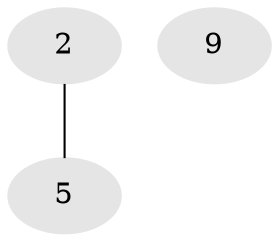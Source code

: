 // Generated by graph-tools (version 1.1) at 2025/46/02/15/25 05:46:28]
// undirected, 3 vertices, 1 edges
graph export_dot {
graph [start="1"]
  node [color=gray90,style=filled];
  2 [super="+1+4+6+7+8"];
  5 [super="+10+15+20"];
  9 [super="+7+12+14"];
  2 -- 5;
}
